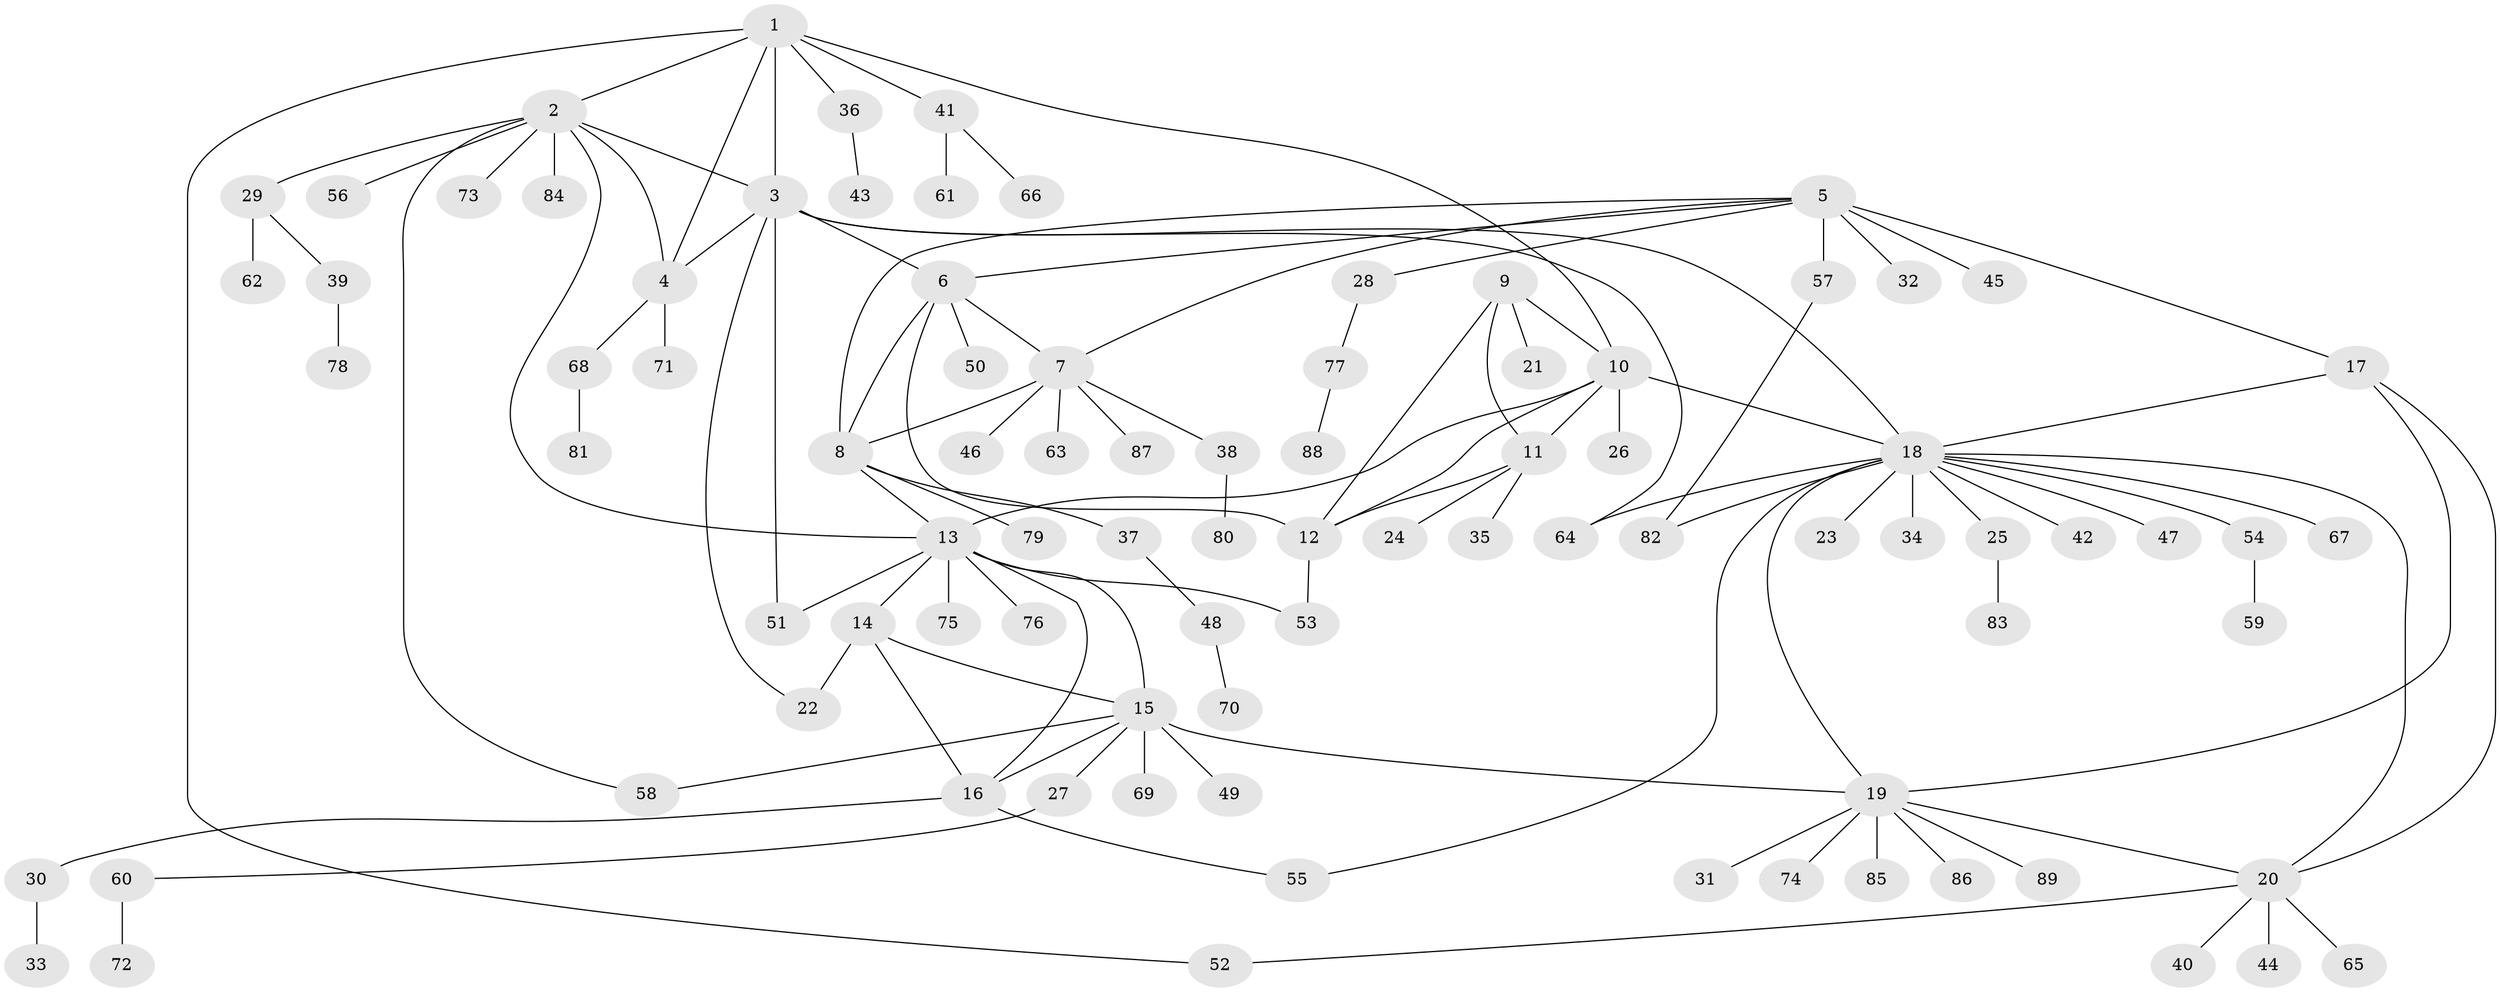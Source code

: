 // coarse degree distribution, {7: 0.0625, 17: 0.015625, 5: 0.046875, 6: 0.015625, 4: 0.046875, 9: 0.015625, 3: 0.046875, 12: 0.03125, 1: 0.59375, 2: 0.125}
// Generated by graph-tools (version 1.1) at 2025/24/03/03/25 07:24:14]
// undirected, 89 vertices, 117 edges
graph export_dot {
graph [start="1"]
  node [color=gray90,style=filled];
  1;
  2;
  3;
  4;
  5;
  6;
  7;
  8;
  9;
  10;
  11;
  12;
  13;
  14;
  15;
  16;
  17;
  18;
  19;
  20;
  21;
  22;
  23;
  24;
  25;
  26;
  27;
  28;
  29;
  30;
  31;
  32;
  33;
  34;
  35;
  36;
  37;
  38;
  39;
  40;
  41;
  42;
  43;
  44;
  45;
  46;
  47;
  48;
  49;
  50;
  51;
  52;
  53;
  54;
  55;
  56;
  57;
  58;
  59;
  60;
  61;
  62;
  63;
  64;
  65;
  66;
  67;
  68;
  69;
  70;
  71;
  72;
  73;
  74;
  75;
  76;
  77;
  78;
  79;
  80;
  81;
  82;
  83;
  84;
  85;
  86;
  87;
  88;
  89;
  1 -- 2;
  1 -- 3;
  1 -- 4;
  1 -- 10;
  1 -- 36;
  1 -- 41;
  1 -- 52;
  2 -- 3;
  2 -- 4;
  2 -- 13;
  2 -- 29;
  2 -- 56;
  2 -- 58;
  2 -- 73;
  2 -- 84;
  3 -- 4;
  3 -- 6;
  3 -- 18;
  3 -- 22;
  3 -- 51;
  3 -- 64;
  4 -- 68;
  4 -- 71;
  5 -- 6;
  5 -- 7;
  5 -- 8;
  5 -- 17;
  5 -- 28;
  5 -- 32;
  5 -- 45;
  5 -- 57;
  6 -- 7;
  6 -- 8;
  6 -- 12;
  6 -- 50;
  7 -- 8;
  7 -- 38;
  7 -- 46;
  7 -- 63;
  7 -- 87;
  8 -- 13;
  8 -- 37;
  8 -- 79;
  9 -- 10;
  9 -- 11;
  9 -- 12;
  9 -- 21;
  10 -- 11;
  10 -- 12;
  10 -- 13;
  10 -- 18;
  10 -- 26;
  11 -- 12;
  11 -- 24;
  11 -- 35;
  12 -- 53;
  13 -- 14;
  13 -- 15;
  13 -- 16;
  13 -- 51;
  13 -- 53;
  13 -- 75;
  13 -- 76;
  14 -- 15;
  14 -- 16;
  14 -- 22;
  15 -- 16;
  15 -- 19;
  15 -- 27;
  15 -- 49;
  15 -- 58;
  15 -- 69;
  16 -- 30;
  16 -- 55;
  17 -- 18;
  17 -- 19;
  17 -- 20;
  18 -- 19;
  18 -- 20;
  18 -- 23;
  18 -- 25;
  18 -- 34;
  18 -- 42;
  18 -- 47;
  18 -- 54;
  18 -- 55;
  18 -- 64;
  18 -- 67;
  18 -- 82;
  19 -- 20;
  19 -- 31;
  19 -- 74;
  19 -- 85;
  19 -- 86;
  19 -- 89;
  20 -- 40;
  20 -- 44;
  20 -- 52;
  20 -- 65;
  25 -- 83;
  27 -- 60;
  28 -- 77;
  29 -- 39;
  29 -- 62;
  30 -- 33;
  36 -- 43;
  37 -- 48;
  38 -- 80;
  39 -- 78;
  41 -- 61;
  41 -- 66;
  48 -- 70;
  54 -- 59;
  57 -- 82;
  60 -- 72;
  68 -- 81;
  77 -- 88;
}
